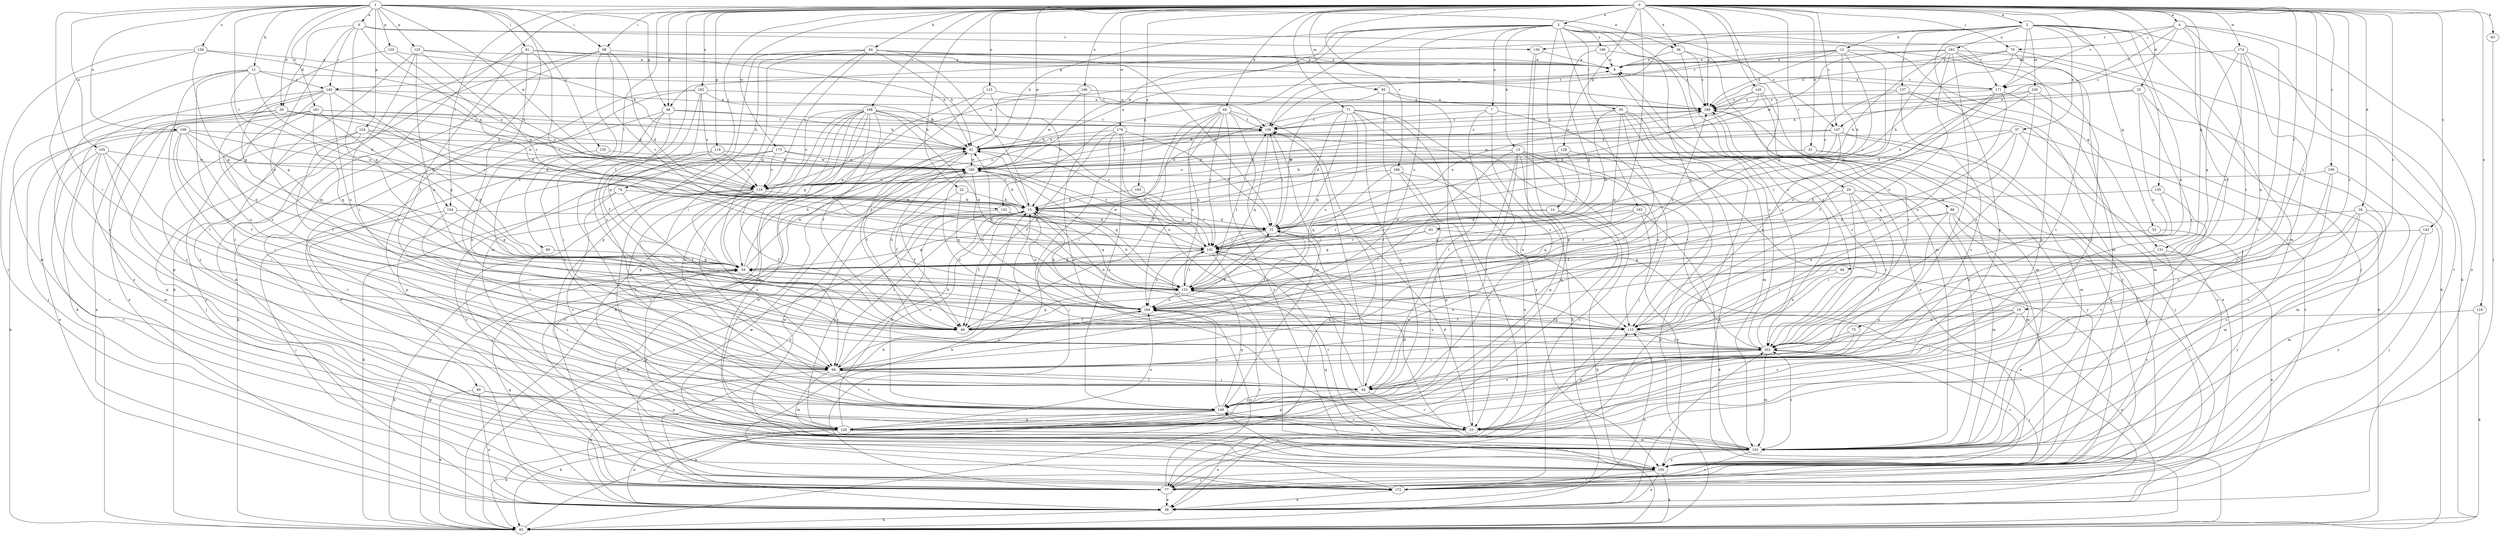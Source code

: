 strict digraph  {
0;
1;
2;
3;
4;
6;
7;
8;
11;
12;
13;
14;
15;
19;
20;
22;
23;
25;
26;
30;
31;
32;
36;
37;
38;
44;
46;
48;
53;
54;
60;
61;
63;
68;
69;
71;
72;
74;
76;
77;
83;
84;
85;
86;
89;
91;
93;
94;
95;
99;
100;
102;
105;
109;
110;
115;
116;
118;
119;
120;
124;
125;
126;
128;
131;
132;
133;
135;
137;
139;
140;
141;
142;
145;
147;
148;
154;
155;
156;
158;
161;
163;
164;
166;
168;
171;
172;
173;
174;
176;
180;
182;
184;
186;
188;
190;
193;
195;
199;
202;
0 -> 2  [label=a];
0 -> 3  [label=a];
0 -> 4  [label=a];
0 -> 19  [label=c];
0 -> 20  [label=c];
0 -> 22  [label=c];
0 -> 25  [label=d];
0 -> 26  [label=d];
0 -> 32  [label=e];
0 -> 36  [label=e];
0 -> 44  [label=f];
0 -> 46  [label=f];
0 -> 48  [label=g];
0 -> 60  [label=h];
0 -> 63  [label=i];
0 -> 68  [label=i];
0 -> 71  [label=j];
0 -> 72  [label=j];
0 -> 74  [label=j];
0 -> 76  [label=j];
0 -> 83  [label=k];
0 -> 84  [label=k];
0 -> 86  [label=l];
0 -> 89  [label=l];
0 -> 95  [label=m];
0 -> 99  [label=m];
0 -> 115  [label=o];
0 -> 116  [label=o];
0 -> 119  [label=p];
0 -> 128  [label=q];
0 -> 131  [label=q];
0 -> 142  [label=s];
0 -> 145  [label=s];
0 -> 147  [label=s];
0 -> 154  [label=t];
0 -> 166  [label=v];
0 -> 168  [label=v];
0 -> 171  [label=v];
0 -> 173  [label=w];
0 -> 174  [label=w];
0 -> 176  [label=w];
0 -> 180  [label=w];
0 -> 182  [label=x];
0 -> 184  [label=x];
0 -> 186  [label=x];
0 -> 188  [label=x];
0 -> 199  [label=z];
0 -> 202  [label=z];
1 -> 6  [label=a];
1 -> 11  [label=b];
1 -> 23  [label=c];
1 -> 30  [label=d];
1 -> 36  [label=e];
1 -> 48  [label=g];
1 -> 68  [label=i];
1 -> 69  [label=i];
1 -> 91  [label=l];
1 -> 105  [label=n];
1 -> 109  [label=n];
1 -> 120  [label=p];
1 -> 124  [label=p];
1 -> 125  [label=p];
1 -> 135  [label=r];
1 -> 154  [label=t];
1 -> 158  [label=u];
1 -> 161  [label=u];
1 -> 180  [label=w];
2 -> 12  [label=b];
2 -> 37  [label=e];
2 -> 48  [label=g];
2 -> 53  [label=g];
2 -> 85  [label=k];
2 -> 100  [label=m];
2 -> 102  [label=m];
2 -> 110  [label=n];
2 -> 126  [label=p];
2 -> 137  [label=r];
2 -> 155  [label=t];
2 -> 156  [label=t];
2 -> 163  [label=u];
2 -> 171  [label=v];
3 -> 7  [label=a];
3 -> 13  [label=b];
3 -> 14  [label=b];
3 -> 61  [label=h];
3 -> 93  [label=l];
3 -> 110  [label=n];
3 -> 118  [label=o];
3 -> 131  [label=q];
3 -> 132  [label=q];
3 -> 147  [label=s];
3 -> 164  [label=u];
3 -> 180  [label=w];
3 -> 190  [label=y];
3 -> 193  [label=y];
3 -> 202  [label=z];
4 -> 23  [label=c];
4 -> 38  [label=e];
4 -> 46  [label=f];
4 -> 76  [label=j];
4 -> 139  [label=r];
4 -> 147  [label=s];
4 -> 171  [label=v];
4 -> 202  [label=z];
6 -> 30  [label=d];
6 -> 132  [label=q];
6 -> 133  [label=q];
6 -> 139  [label=r];
6 -> 140  [label=r];
6 -> 164  [label=u];
6 -> 171  [label=v];
7 -> 77  [label=j];
7 -> 85  [label=k];
7 -> 94  [label=l];
7 -> 156  [label=t];
8 -> 171  [label=v];
8 -> 202  [label=z];
11 -> 31  [label=d];
11 -> 54  [label=g];
11 -> 69  [label=i];
11 -> 94  [label=l];
11 -> 102  [label=m];
11 -> 140  [label=r];
11 -> 156  [label=t];
12 -> 8  [label=a];
12 -> 15  [label=b];
12 -> 23  [label=c];
12 -> 54  [label=g];
12 -> 140  [label=r];
12 -> 141  [label=r];
12 -> 156  [label=t];
12 -> 188  [label=x];
13 -> 69  [label=i];
13 -> 85  [label=k];
13 -> 94  [label=l];
13 -> 110  [label=n];
13 -> 126  [label=p];
13 -> 148  [label=s];
13 -> 172  [label=v];
13 -> 180  [label=w];
14 -> 31  [label=d];
14 -> 85  [label=k];
14 -> 126  [label=p];
14 -> 141  [label=r];
15 -> 31  [label=d];
15 -> 46  [label=f];
15 -> 61  [label=h];
15 -> 69  [label=i];
15 -> 85  [label=k];
15 -> 110  [label=n];
15 -> 126  [label=p];
15 -> 148  [label=s];
15 -> 164  [label=u];
19 -> 23  [label=c];
19 -> 38  [label=e];
19 -> 46  [label=f];
19 -> 69  [label=i];
19 -> 94  [label=l];
19 -> 110  [label=n];
20 -> 15  [label=b];
20 -> 46  [label=f];
20 -> 69  [label=i];
20 -> 94  [label=l];
20 -> 102  [label=m];
20 -> 202  [label=z];
22 -> 15  [label=b];
22 -> 46  [label=f];
22 -> 133  [label=q];
23 -> 31  [label=d];
23 -> 38  [label=e];
23 -> 110  [label=n];
25 -> 61  [label=h];
25 -> 164  [label=u];
25 -> 188  [label=x];
25 -> 195  [label=y];
25 -> 202  [label=z];
26 -> 23  [label=c];
26 -> 31  [label=d];
26 -> 77  [label=j];
26 -> 94  [label=l];
26 -> 102  [label=m];
26 -> 202  [label=z];
30 -> 15  [label=b];
30 -> 31  [label=d];
30 -> 77  [label=j];
30 -> 133  [label=q];
30 -> 156  [label=t];
30 -> 172  [label=v];
30 -> 180  [label=w];
31 -> 15  [label=b];
31 -> 46  [label=f];
31 -> 54  [label=g];
31 -> 141  [label=r];
31 -> 156  [label=t];
31 -> 188  [label=x];
32 -> 77  [label=j];
32 -> 118  [label=o];
32 -> 180  [label=w];
32 -> 195  [label=y];
36 -> 8  [label=a];
36 -> 102  [label=m];
36 -> 188  [label=x];
36 -> 202  [label=z];
37 -> 61  [label=h];
37 -> 133  [label=q];
37 -> 141  [label=r];
37 -> 164  [label=u];
37 -> 172  [label=v];
37 -> 195  [label=y];
38 -> 54  [label=g];
38 -> 85  [label=k];
38 -> 110  [label=n];
38 -> 202  [label=z];
44 -> 110  [label=n];
44 -> 133  [label=q];
46 -> 31  [label=d];
46 -> 133  [label=q];
48 -> 54  [label=g];
48 -> 61  [label=h];
48 -> 69  [label=i];
48 -> 85  [label=k];
48 -> 148  [label=s];
48 -> 156  [label=t];
53 -> 141  [label=r];
53 -> 195  [label=y];
54 -> 61  [label=h];
54 -> 69  [label=i];
54 -> 85  [label=k];
54 -> 133  [label=q];
54 -> 180  [label=w];
60 -> 23  [label=c];
60 -> 46  [label=f];
60 -> 69  [label=i];
60 -> 85  [label=k];
60 -> 133  [label=q];
60 -> 141  [label=r];
60 -> 156  [label=t];
60 -> 164  [label=u];
60 -> 195  [label=y];
61 -> 8  [label=a];
61 -> 46  [label=f];
61 -> 172  [label=v];
61 -> 180  [label=w];
61 -> 188  [label=x];
63 -> 38  [label=e];
63 -> 54  [label=g];
63 -> 141  [label=r];
68 -> 8  [label=a];
68 -> 31  [label=d];
68 -> 38  [label=e];
68 -> 85  [label=k];
68 -> 141  [label=r];
68 -> 164  [label=u];
69 -> 15  [label=b];
69 -> 38  [label=e];
69 -> 94  [label=l];
69 -> 102  [label=m];
69 -> 148  [label=s];
69 -> 164  [label=u];
71 -> 15  [label=b];
71 -> 31  [label=d];
71 -> 38  [label=e];
71 -> 77  [label=j];
71 -> 133  [label=q];
71 -> 148  [label=s];
71 -> 156  [label=t];
71 -> 164  [label=u];
71 -> 195  [label=y];
72 -> 94  [label=l];
72 -> 202  [label=z];
74 -> 15  [label=b];
74 -> 23  [label=c];
74 -> 46  [label=f];
74 -> 85  [label=k];
76 -> 8  [label=a];
76 -> 15  [label=b];
76 -> 85  [label=k];
76 -> 148  [label=s];
76 -> 188  [label=x];
77 -> 15  [label=b];
77 -> 38  [label=e];
77 -> 164  [label=u];
77 -> 180  [label=w];
77 -> 188  [label=x];
83 -> 77  [label=j];
84 -> 8  [label=a];
84 -> 15  [label=b];
84 -> 31  [label=d];
84 -> 54  [label=g];
84 -> 61  [label=h];
84 -> 69  [label=i];
84 -> 102  [label=m];
84 -> 118  [label=o];
84 -> 126  [label=p];
85 -> 54  [label=g];
85 -> 141  [label=r];
86 -> 31  [label=d];
86 -> 69  [label=i];
86 -> 102  [label=m];
86 -> 126  [label=p];
86 -> 172  [label=v];
86 -> 195  [label=y];
89 -> 54  [label=g];
89 -> 148  [label=s];
91 -> 8  [label=a];
91 -> 23  [label=c];
91 -> 46  [label=f];
91 -> 61  [label=h];
91 -> 141  [label=r];
91 -> 188  [label=x];
91 -> 202  [label=z];
93 -> 69  [label=i];
93 -> 77  [label=j];
93 -> 85  [label=k];
93 -> 102  [label=m];
93 -> 133  [label=q];
93 -> 141  [label=r];
93 -> 156  [label=t];
94 -> 23  [label=c];
94 -> 69  [label=i];
94 -> 126  [label=p];
94 -> 141  [label=r];
94 -> 148  [label=s];
94 -> 156  [label=t];
95 -> 23  [label=c];
95 -> 31  [label=d];
95 -> 94  [label=l];
95 -> 188  [label=x];
99 -> 38  [label=e];
99 -> 85  [label=k];
99 -> 126  [label=p];
99 -> 148  [label=s];
100 -> 15  [label=b];
100 -> 31  [label=d];
100 -> 85  [label=k];
100 -> 188  [label=x];
100 -> 202  [label=z];
102 -> 31  [label=d];
102 -> 54  [label=g];
102 -> 133  [label=q];
102 -> 141  [label=r];
102 -> 148  [label=s];
102 -> 172  [label=v];
102 -> 188  [label=x];
102 -> 195  [label=y];
102 -> 202  [label=z];
105 -> 69  [label=i];
105 -> 94  [label=l];
105 -> 102  [label=m];
105 -> 126  [label=p];
105 -> 172  [label=v];
105 -> 180  [label=w];
109 -> 15  [label=b];
109 -> 38  [label=e];
109 -> 46  [label=f];
109 -> 61  [label=h];
109 -> 69  [label=i];
109 -> 85  [label=k];
109 -> 118  [label=o];
109 -> 164  [label=u];
110 -> 61  [label=h];
110 -> 141  [label=r];
110 -> 202  [label=z];
115 -> 15  [label=b];
115 -> 54  [label=g];
115 -> 85  [label=k];
115 -> 188  [label=x];
116 -> 46  [label=f];
116 -> 85  [label=k];
118 -> 15  [label=b];
118 -> 23  [label=c];
118 -> 46  [label=f];
118 -> 69  [label=i];
118 -> 77  [label=j];
118 -> 94  [label=l];
119 -> 69  [label=i];
119 -> 77  [label=j];
119 -> 118  [label=o];
119 -> 180  [label=w];
120 -> 8  [label=a];
120 -> 54  [label=g];
120 -> 118  [label=o];
124 -> 46  [label=f];
124 -> 54  [label=g];
124 -> 61  [label=h];
124 -> 77  [label=j];
124 -> 180  [label=w];
124 -> 195  [label=y];
125 -> 8  [label=a];
125 -> 61  [label=h];
125 -> 69  [label=i];
125 -> 110  [label=n];
125 -> 141  [label=r];
125 -> 195  [label=y];
126 -> 15  [label=b];
126 -> 38  [label=e];
126 -> 85  [label=k];
126 -> 102  [label=m];
126 -> 164  [label=u];
126 -> 180  [label=w];
128 -> 141  [label=r];
128 -> 172  [label=v];
128 -> 180  [label=w];
131 -> 38  [label=e];
131 -> 54  [label=g];
131 -> 195  [label=y];
132 -> 31  [label=d];
132 -> 133  [label=q];
132 -> 195  [label=y];
133 -> 15  [label=b];
133 -> 61  [label=h];
133 -> 110  [label=n];
133 -> 141  [label=r];
133 -> 156  [label=t];
133 -> 164  [label=u];
133 -> 188  [label=x];
135 -> 110  [label=n];
135 -> 180  [label=w];
137 -> 38  [label=e];
137 -> 118  [label=o];
137 -> 148  [label=s];
137 -> 188  [label=x];
137 -> 195  [label=y];
139 -> 8  [label=a];
139 -> 126  [label=p];
139 -> 148  [label=s];
140 -> 38  [label=e];
140 -> 85  [label=k];
140 -> 118  [label=o];
140 -> 141  [label=r];
140 -> 164  [label=u];
140 -> 188  [label=x];
140 -> 195  [label=y];
140 -> 202  [label=z];
141 -> 54  [label=g];
141 -> 61  [label=h];
141 -> 164  [label=u];
141 -> 180  [label=w];
141 -> 195  [label=y];
142 -> 102  [label=m];
142 -> 141  [label=r];
142 -> 195  [label=y];
145 -> 31  [label=d];
145 -> 102  [label=m];
145 -> 180  [label=w];
145 -> 188  [label=x];
145 -> 202  [label=z];
147 -> 15  [label=b];
147 -> 61  [label=h];
147 -> 77  [label=j];
147 -> 102  [label=m];
147 -> 110  [label=n];
147 -> 180  [label=w];
148 -> 23  [label=c];
148 -> 38  [label=e];
148 -> 85  [label=k];
148 -> 126  [label=p];
148 -> 133  [label=q];
148 -> 164  [label=u];
154 -> 31  [label=d];
154 -> 54  [label=g];
154 -> 69  [label=i];
154 -> 77  [label=j];
155 -> 15  [label=b];
155 -> 23  [label=c];
155 -> 110  [label=n];
156 -> 61  [label=h];
156 -> 118  [label=o];
156 -> 133  [label=q];
156 -> 148  [label=s];
158 -> 8  [label=a];
158 -> 54  [label=g];
158 -> 77  [label=j];
158 -> 118  [label=o];
158 -> 148  [label=s];
161 -> 38  [label=e];
161 -> 54  [label=g];
161 -> 61  [label=h];
161 -> 126  [label=p];
161 -> 133  [label=q];
161 -> 148  [label=s];
161 -> 156  [label=t];
163 -> 8  [label=a];
163 -> 15  [label=b];
163 -> 54  [label=g];
163 -> 77  [label=j];
163 -> 94  [label=l];
163 -> 102  [label=m];
163 -> 110  [label=n];
163 -> 126  [label=p];
163 -> 180  [label=w];
164 -> 15  [label=b];
164 -> 46  [label=f];
164 -> 54  [label=g];
164 -> 110  [label=n];
166 -> 23  [label=c];
166 -> 110  [label=n];
166 -> 118  [label=o];
166 -> 126  [label=p];
166 -> 133  [label=q];
168 -> 46  [label=f];
168 -> 54  [label=g];
168 -> 61  [label=h];
168 -> 77  [label=j];
168 -> 94  [label=l];
168 -> 102  [label=m];
168 -> 118  [label=o];
168 -> 126  [label=p];
168 -> 133  [label=q];
168 -> 141  [label=r];
168 -> 148  [label=s];
168 -> 156  [label=t];
168 -> 195  [label=y];
171 -> 8  [label=a];
171 -> 46  [label=f];
171 -> 102  [label=m];
171 -> 110  [label=n];
171 -> 164  [label=u];
171 -> 188  [label=x];
172 -> 15  [label=b];
172 -> 38  [label=e];
173 -> 118  [label=o];
173 -> 126  [label=p];
173 -> 141  [label=r];
173 -> 172  [label=v];
173 -> 180  [label=w];
174 -> 8  [label=a];
174 -> 23  [label=c];
174 -> 110  [label=n];
174 -> 133  [label=q];
174 -> 164  [label=u];
174 -> 172  [label=v];
176 -> 31  [label=d];
176 -> 46  [label=f];
176 -> 61  [label=h];
176 -> 77  [label=j];
176 -> 110  [label=n];
176 -> 148  [label=s];
180 -> 15  [label=b];
180 -> 46  [label=f];
180 -> 118  [label=o];
180 -> 133  [label=q];
180 -> 156  [label=t];
180 -> 164  [label=u];
180 -> 202  [label=z];
182 -> 38  [label=e];
182 -> 46  [label=f];
182 -> 61  [label=h];
182 -> 118  [label=o];
182 -> 172  [label=v];
182 -> 188  [label=x];
182 -> 202  [label=z];
184 -> 15  [label=b];
184 -> 141  [label=r];
186 -> 23  [label=c];
186 -> 46  [label=f];
186 -> 180  [label=w];
186 -> 188  [label=x];
188 -> 156  [label=t];
188 -> 202  [label=z];
190 -> 8  [label=a];
190 -> 54  [label=g];
190 -> 188  [label=x];
193 -> 31  [label=d];
193 -> 54  [label=g];
193 -> 85  [label=k];
193 -> 133  [label=q];
193 -> 195  [label=y];
195 -> 38  [label=e];
195 -> 77  [label=j];
195 -> 85  [label=k];
195 -> 148  [label=s];
195 -> 172  [label=v];
195 -> 180  [label=w];
195 -> 188  [label=x];
195 -> 202  [label=z];
199 -> 23  [label=c];
199 -> 102  [label=m];
199 -> 118  [label=o];
199 -> 202  [label=z];
202 -> 8  [label=a];
202 -> 69  [label=i];
202 -> 77  [label=j];
202 -> 102  [label=m];
202 -> 148  [label=s];
202 -> 156  [label=t];
202 -> 164  [label=u];
}
